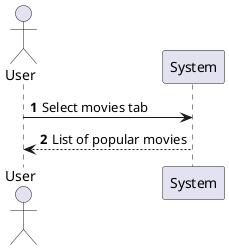 @startuml
'https://plantuml.com/sequence-diagram

autonumber
actor User


User -> System: Select movies tab
System --> User: List of popular movies

@enduml
